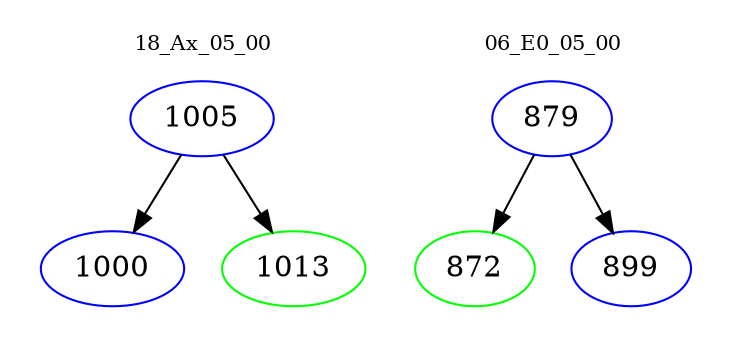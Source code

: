 digraph{
subgraph cluster_0 {
color = white
label = "18_Ax_05_00";
fontsize=10;
T0_1005 [label="1005", color="blue"]
T0_1005 -> T0_1000 [color="black"]
T0_1000 [label="1000", color="blue"]
T0_1005 -> T0_1013 [color="black"]
T0_1013 [label="1013", color="green"]
}
subgraph cluster_1 {
color = white
label = "06_E0_05_00";
fontsize=10;
T1_879 [label="879", color="blue"]
T1_879 -> T1_872 [color="black"]
T1_872 [label="872", color="green"]
T1_879 -> T1_899 [color="black"]
T1_899 [label="899", color="blue"]
}
}
